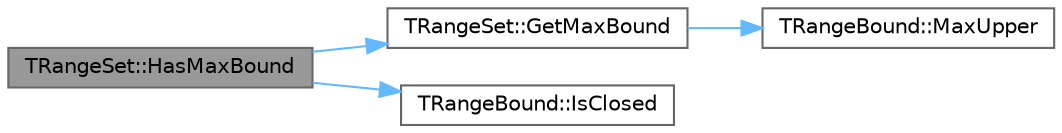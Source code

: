 digraph "TRangeSet::HasMaxBound"
{
 // INTERACTIVE_SVG=YES
 // LATEX_PDF_SIZE
  bgcolor="transparent";
  edge [fontname=Helvetica,fontsize=10,labelfontname=Helvetica,labelfontsize=10];
  node [fontname=Helvetica,fontsize=10,shape=box,height=0.2,width=0.4];
  rankdir="LR";
  Node1 [id="Node000001",label="TRangeSet::HasMaxBound",height=0.2,width=0.4,color="gray40", fillcolor="grey60", style="filled", fontcolor="black",tooltip="Checks whether the range has an uppermost bound."];
  Node1 -> Node2 [id="edge1_Node000001_Node000002",color="steelblue1",style="solid",tooltip=" "];
  Node2 [id="Node000002",label="TRangeSet::GetMaxBound",height=0.2,width=0.4,color="grey40", fillcolor="white", style="filled",URL="$df/df2/classTRangeSet.html#a12c062c50cc2acd11c05f89e5ed5c350",tooltip="Gets the range set's uppermost bound."];
  Node2 -> Node3 [id="edge2_Node000002_Node000003",color="steelblue1",style="solid",tooltip=" "];
  Node3 [id="Node000003",label="TRangeBound::MaxUpper",height=0.2,width=0.4,color="grey40", fillcolor="white", style="filled",URL="$dc/d71/classTRangeBound.html#a29f4d893d7b46b0d779301d76137067b",tooltip="Returns the greater of two upper bounds."];
  Node1 -> Node4 [id="edge3_Node000001_Node000004",color="steelblue1",style="solid",tooltip=" "];
  Node4 [id="Node000004",label="TRangeBound::IsClosed",height=0.2,width=0.4,color="grey40", fillcolor="white", style="filled",URL="$dc/d71/classTRangeBound.html#a590dae94ff11392c28de8eadc31828b6",tooltip="Checks whether the bound is closed."];
}
